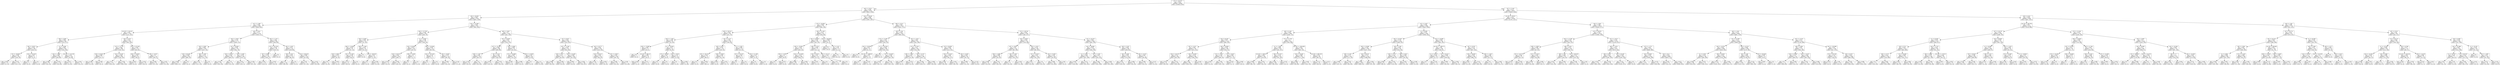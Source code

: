 digraph Tree {
node [shape=box] ;
0 [label="x75 <= -20.576\ngini = 0.324\nsamples = 40000\nvalue = [31856, 8144]"] ;
1 [label="x83 <= -0.012\ngini = 0.449\nsamples = 9128\nvalue = [6022, 3106]"] ;
0 -> 1 [labeldistance=2.5, labelangle=45, headlabel="True"] ;
2 [label="x40 <= 18.258\ngini = 0.365\nsamples = 5204\nvalue = [3955, 1249]"] ;
1 -> 2 ;
3 [label="x37 <= 1.386\ngini = 0.284\nsamples = 3697\nvalue = [3064, 633]"] ;
2 -> 3 ;
4 [label="x41_flt <= -415.43\ngini = 0.397\nsamples = 1543\nvalue = [1121, 422]"] ;
3 -> 4 ;
5 [label="x99 <= -0.692\ngini = 0.492\nsamples = 496\nvalue = [279, 217]"] ;
4 -> 5 ;
6 [label="x63 <= 19.671\ngini = 0.228\nsamples = 168\nvalue = [146, 22]"] ;
5 -> 6 ;
7 [label="x37 <= -38.009\ngini = 0.206\nsamples = 163\nvalue = [144, 19]"] ;
6 -> 7 ;
8 [label="gini = 0.435\nsamples = 25\nvalue = [17, 8]"] ;
7 -> 8 ;
9 [label="gini = 0.147\nsamples = 138\nvalue = [127, 11]"] ;
7 -> 9 ;
10 [label="x44 <= 125.432\ngini = 0.48\nsamples = 5\nvalue = [2, 3]"] ;
6 -> 10 ;
11 [label="gini = 0.0\nsamples = 3\nvalue = [0, 3]"] ;
10 -> 11 ;
12 [label="gini = 0.0\nsamples = 2\nvalue = [2, 0]"] ;
10 -> 12 ;
13 [label="x1 <= -0.568\ngini = 0.482\nsamples = 328\nvalue = [133, 195]"] ;
5 -> 13 ;
14 [label="x44 <= -1.668\ngini = 0.498\nsamples = 204\nvalue = [108, 96]"] ;
13 -> 14 ;
15 [label="gini = 0.298\nsamples = 66\nvalue = [54, 12]"] ;
14 -> 15 ;
16 [label="gini = 0.476\nsamples = 138\nvalue = [54, 84]"] ;
14 -> 16 ;
17 [label="x41_flt <= -1112.36\ngini = 0.322\nsamples = 124\nvalue = [25, 99]"] ;
13 -> 17 ;
18 [label="gini = 0.071\nsamples = 54\nvalue = [2, 52]"] ;
17 -> 18 ;
19 [label="gini = 0.441\nsamples = 70\nvalue = [23, 47]"] ;
17 -> 19 ;
20 [label="x58 <= 4.252\ngini = 0.315\nsamples = 1047\nvalue = [842, 205]"] ;
4 -> 20 ;
21 [label="x70 <= -71.719\ngini = 0.268\nsamples = 890\nvalue = [748, 142]"] ;
20 -> 21 ;
22 [label="x56 <= 20.281\ngini = 0.466\nsamples = 27\nvalue = [10, 17]"] ;
21 -> 22 ;
23 [label="gini = 0.198\nsamples = 18\nvalue = [2, 16]"] ;
22 -> 23 ;
24 [label="gini = 0.198\nsamples = 9\nvalue = [8, 1]"] ;
22 -> 24 ;
25 [label="x44 <= -25.262\ngini = 0.248\nsamples = 863\nvalue = [738, 125]"] ;
21 -> 25 ;
26 [label="gini = 0.11\nsamples = 376\nvalue = [354, 22]"] ;
25 -> 26 ;
27 [label="gini = 0.334\nsamples = 487\nvalue = [384, 103]"] ;
25 -> 27 ;
28 [label="x44 <= -87.328\ngini = 0.481\nsamples = 157\nvalue = [94, 63]"] ;
20 -> 28 ;
29 [label="x96 <= -24.802\ngini = 0.245\nsamples = 42\nvalue = [36, 6]"] ;
28 -> 29 ;
30 [label="gini = 0.444\nsamples = 6\nvalue = [2, 4]"] ;
29 -> 30 ;
31 [label="gini = 0.105\nsamples = 36\nvalue = [34, 2]"] ;
29 -> 31 ;
32 [label="x99 <= -0.553\ngini = 0.5\nsamples = 115\nvalue = [58, 57]"] ;
28 -> 32 ;
33 [label="gini = 0.385\nsamples = 50\nvalue = [37, 13]"] ;
32 -> 33 ;
34 [label="gini = 0.437\nsamples = 65\nvalue = [21, 44]"] ;
32 -> 34 ;
35 [label="x58 <= 3.011\ngini = 0.177\nsamples = 2154\nvalue = [1943, 211]"] ;
3 -> 35 ;
36 [label="x83 <= -3.942\ngini = 0.118\nsamples = 1771\nvalue = [1659, 112]"] ;
35 -> 36 ;
37 [label="x40 <= 5.903\ngini = 0.063\nsamples = 1051\nvalue = [1017, 34]"] ;
36 -> 37 ;
38 [label="x56 <= 92.348\ngini = 0.038\nsamples = 918\nvalue = [900, 18]"] ;
37 -> 38 ;
39 [label="gini = 0.036\nsamples = 917\nvalue = [900, 17]"] ;
38 -> 39 ;
40 [label="gini = 0.0\nsamples = 1\nvalue = [0, 1]"] ;
38 -> 40 ;
41 [label="x99 <= 1.933\ngini = 0.212\nsamples = 133\nvalue = [117, 16]"] ;
37 -> 41 ;
42 [label="gini = 0.18\nsamples = 130\nvalue = [117, 13]"] ;
41 -> 42 ;
43 [label="gini = 0.0\nsamples = 3\nvalue = [0, 3]"] ;
41 -> 43 ;
44 [label="x37 <= 29.481\ngini = 0.193\nsamples = 720\nvalue = [642, 78]"] ;
36 -> 44 ;
45 [label="x63 <= 16.222\ngini = 0.263\nsamples = 431\nvalue = [364, 67]"] ;
44 -> 45 ;
46 [label="gini = 0.231\nsamples = 405\nvalue = [351, 54]"] ;
45 -> 46 ;
47 [label="gini = 0.5\nsamples = 26\nvalue = [13, 13]"] ;
45 -> 47 ;
48 [label="x58 <= -3.395\ngini = 0.073\nsamples = 289\nvalue = [278, 11]"] ;
44 -> 48 ;
49 [label="gini = 0.011\nsamples = 182\nvalue = [181, 1]"] ;
48 -> 49 ;
50 [label="gini = 0.169\nsamples = 107\nvalue = [97, 10]"] ;
48 -> 50 ;
51 [label="x63 <= -7.178\ngini = 0.383\nsamples = 383\nvalue = [284, 99]"] ;
35 -> 51 ;
52 [label="x70 <= 101.229\ngini = 0.148\nsamples = 161\nvalue = [148, 13]"] ;
51 -> 52 ;
53 [label="x97 <= 9.884\ngini = 0.129\nsamples = 159\nvalue = [148, 11]"] ;
52 -> 53 ;
54 [label="gini = 0.033\nsamples = 118\nvalue = [116, 2]"] ;
53 -> 54 ;
55 [label="gini = 0.343\nsamples = 41\nvalue = [32, 9]"] ;
53 -> 55 ;
56 [label="gini = 0.0\nsamples = 2\nvalue = [0, 2]"] ;
52 -> 56 ;
57 [label="x83 <= -4.037\ngini = 0.475\nsamples = 222\nvalue = [136, 86]"] ;
51 -> 57 ;
58 [label="x99 <= 2.321\ngini = 0.326\nsamples = 112\nvalue = [89, 23]"] ;
57 -> 58 ;
59 [label="gini = 0.3\nsamples = 109\nvalue = [89, 20]"] ;
58 -> 59 ;
60 [label="gini = 0.0\nsamples = 3\nvalue = [0, 3]"] ;
58 -> 60 ;
61 [label="x44 <= -60.019\ngini = 0.489\nsamples = 110\nvalue = [47, 63]"] ;
57 -> 61 ;
62 [label="gini = 0.45\nsamples = 41\nvalue = [27, 14]"] ;
61 -> 62 ;
63 [label="gini = 0.412\nsamples = 69\nvalue = [20, 49]"] ;
61 -> 63 ;
64 [label="x44 <= -57.995\ngini = 0.483\nsamples = 1507\nvalue = [891, 616]"] ;
2 -> 64 ;
65 [label="x56 <= -27.758\ngini = 0.298\nsamples = 428\nvalue = [350, 78]"] ;
64 -> 65 ;
66 [label="x63 <= 0.009\ngini = 0.492\nsamples = 101\nvalue = [57, 44]"] ;
65 -> 66 ;
67 [label="x96 <= -14.648\ngini = 0.419\nsamples = 67\nvalue = [47, 20]"] ;
66 -> 67 ;
68 [label="x58 <= 0.881\ngini = 0.476\nsamples = 23\nvalue = [9, 14]"] ;
67 -> 68 ;
69 [label="gini = 0.0\nsamples = 10\nvalue = [0, 10]"] ;
68 -> 69 ;
70 [label="gini = 0.426\nsamples = 13\nvalue = [9, 4]"] ;
68 -> 70 ;
71 [label="x97 <= 21.282\ngini = 0.236\nsamples = 44\nvalue = [38, 6]"] ;
67 -> 71 ;
72 [label="gini = 0.172\nsamples = 42\nvalue = [38, 4]"] ;
71 -> 72 ;
73 [label="gini = 0.0\nsamples = 2\nvalue = [0, 2]"] ;
71 -> 73 ;
74 [label="x99 <= -1.439\ngini = 0.415\nsamples = 34\nvalue = [10, 24]"] ;
66 -> 74 ;
75 [label="gini = 0.0\nsamples = 3\nvalue = [3, 0]"] ;
74 -> 75 ;
76 [label="x44 <= -163.501\ngini = 0.35\nsamples = 31\nvalue = [7, 24]"] ;
74 -> 76 ;
77 [label="gini = 0.0\nsamples = 2\nvalue = [2, 0]"] ;
76 -> 77 ;
78 [label="gini = 0.285\nsamples = 29\nvalue = [5, 24]"] ;
76 -> 78 ;
79 [label="x1 <= -3.926\ngini = 0.186\nsamples = 327\nvalue = [293, 34]"] ;
65 -> 79 ;
80 [label="x40 <= 95.082\ngini = 0.075\nsamples = 205\nvalue = [197, 8]"] ;
79 -> 80 ;
81 [label="x40 <= 20.574\ngini = 0.067\nsamples = 203\nvalue = [196, 7]"] ;
80 -> 81 ;
82 [label="gini = 0.278\nsamples = 18\nvalue = [15, 3]"] ;
81 -> 82 ;
83 [label="gini = 0.042\nsamples = 185\nvalue = [181, 4]"] ;
81 -> 83 ;
84 [label="x99 <= -0.286\ngini = 0.5\nsamples = 2\nvalue = [1, 1]"] ;
80 -> 84 ;
85 [label="gini = 0.0\nsamples = 1\nvalue = [0, 1]"] ;
84 -> 85 ;
86 [label="gini = 0.0\nsamples = 1\nvalue = [1, 0]"] ;
84 -> 86 ;
87 [label="x96 <= -33.269\ngini = 0.335\nsamples = 122\nvalue = [96, 26]"] ;
79 -> 87 ;
88 [label="x44 <= -107.502\ngini = 0.219\nsamples = 8\nvalue = [1, 7]"] ;
87 -> 88 ;
89 [label="gini = 0.5\nsamples = 2\nvalue = [1, 1]"] ;
88 -> 89 ;
90 [label="gini = 0.0\nsamples = 6\nvalue = [0, 6]"] ;
88 -> 90 ;
91 [label="x56 <= -8.358\ngini = 0.278\nsamples = 114\nvalue = [95, 19]"] ;
87 -> 91 ;
92 [label="gini = 0.456\nsamples = 37\nvalue = [24, 13]"] ;
91 -> 92 ;
93 [label="gini = 0.144\nsamples = 77\nvalue = [71, 6]"] ;
91 -> 93 ;
94 [label="x99 <= -0.607\ngini = 0.5\nsamples = 1079\nvalue = [541, 538]"] ;
64 -> 94 ;
95 [label="x97 <= 10.638\ngini = 0.39\nsamples = 433\nvalue = [318, 115]"] ;
94 -> 95 ;
96 [label="x37 <= -14.188\ngini = 0.296\nsamples = 366\nvalue = [300, 66]"] ;
95 -> 96 ;
97 [label="x99 <= -1.507\ngini = 0.462\nsamples = 102\nvalue = [65, 37]"] ;
96 -> 97 ;
98 [label="gini = 0.153\nsamples = 36\nvalue = [33, 3]"] ;
97 -> 98 ;
99 [label="gini = 0.5\nsamples = 66\nvalue = [32, 34]"] ;
97 -> 99 ;
100 [label="x97 <= -9.22\ngini = 0.196\nsamples = 264\nvalue = [235, 29]"] ;
96 -> 100 ;
101 [label="gini = 0.074\nsamples = 157\nvalue = [151, 6]"] ;
100 -> 101 ;
102 [label="gini = 0.337\nsamples = 107\nvalue = [84, 23]"] ;
100 -> 102 ;
103 [label="x58 <= 0.684\ngini = 0.393\nsamples = 67\nvalue = [18, 49]"] ;
95 -> 103 ;
104 [label="x75 <= -53.986\ngini = 0.497\nsamples = 28\nvalue = [15, 13]"] ;
103 -> 104 ;
105 [label="gini = 0.198\nsamples = 9\nvalue = [1, 8]"] ;
104 -> 105 ;
106 [label="gini = 0.388\nsamples = 19\nvalue = [14, 5]"] ;
104 -> 106 ;
107 [label="x83 <= -12.903\ngini = 0.142\nsamples = 39\nvalue = [3, 36]"] ;
103 -> 107 ;
108 [label="gini = 0.0\nsamples = 1\nvalue = [1, 0]"] ;
107 -> 108 ;
109 [label="gini = 0.1\nsamples = 38\nvalue = [2, 36]"] ;
107 -> 109 ;
110 [label="x37 <= 9.047\ngini = 0.452\nsamples = 646\nvalue = [223, 423]"] ;
94 -> 110 ;
111 [label="x97 <= -17.487\ngini = 0.352\nsamples = 412\nvalue = [94, 318]"] ;
110 -> 111 ;
112 [label="x63 <= 3.471\ngini = 0.477\nsamples = 107\nvalue = [42, 65]"] ;
111 -> 112 ;
113 [label="gini = 0.499\nsamples = 69\nvalue = [36, 33]"] ;
112 -> 113 ;
114 [label="gini = 0.266\nsamples = 38\nvalue = [6, 32]"] ;
112 -> 114 ;
115 [label="x63 <= -22.408\ngini = 0.283\nsamples = 305\nvalue = [52, 253]"] ;
111 -> 115 ;
116 [label="gini = 0.469\nsamples = 16\nvalue = [10, 6]"] ;
115 -> 116 ;
117 [label="gini = 0.248\nsamples = 289\nvalue = [42, 247]"] ;
115 -> 117 ;
118 [label="x44 <= 18.777\ngini = 0.495\nsamples = 234\nvalue = [129, 105]"] ;
110 -> 118 ;
119 [label="x40 <= 50.512\ngini = 0.381\nsamples = 125\nvalue = [93, 32]"] ;
118 -> 119 ;
120 [label="gini = 0.278\nsamples = 102\nvalue = [85, 17]"] ;
119 -> 120 ;
121 [label="gini = 0.454\nsamples = 23\nvalue = [8, 15]"] ;
119 -> 121 ;
122 [label="x97 <= -9.562\ngini = 0.442\nsamples = 109\nvalue = [36, 73]"] ;
118 -> 122 ;
123 [label="gini = 0.465\nsamples = 38\nvalue = [24, 14]"] ;
122 -> 123 ;
124 [label="gini = 0.281\nsamples = 71\nvalue = [12, 59]"] ;
122 -> 124 ;
125 [label="x44 <= -103.49\ngini = 0.499\nsamples = 3924\nvalue = [2067, 1857]"] ;
1 -> 125 ;
126 [label="x70 <= -20.958\ngini = 0.306\nsamples = 722\nvalue = [586, 136]"] ;
125 -> 126 ;
127 [label="x56 <= -28.214\ngini = 0.454\nsamples = 201\nvalue = [131, 70]"] ;
126 -> 127 ;
128 [label="x63 <= -7.405\ngini = 0.458\nsamples = 62\nvalue = [22, 40]"] ;
127 -> 128 ;
129 [label="x56 <= -72.985\ngini = 0.363\nsamples = 21\nvalue = [16, 5]"] ;
128 -> 129 ;
130 [label="gini = 0.0\nsamples = 2\nvalue = [0, 2]"] ;
129 -> 130 ;
131 [label="x41_flt <= -364.13\ngini = 0.266\nsamples = 19\nvalue = [16, 3]"] ;
129 -> 131 ;
132 [label="gini = 0.444\nsamples = 3\nvalue = [1, 2]"] ;
131 -> 132 ;
133 [label="gini = 0.117\nsamples = 16\nvalue = [15, 1]"] ;
131 -> 133 ;
134 [label="x1 <= -25.653\ngini = 0.25\nsamples = 41\nvalue = [6, 35]"] ;
128 -> 134 ;
135 [label="x75 <= -39.381\ngini = 0.48\nsamples = 10\nvalue = [4, 6]"] ;
134 -> 135 ;
136 [label="gini = 0.0\nsamples = 6\nvalue = [0, 6]"] ;
135 -> 136 ;
137 [label="gini = 0.0\nsamples = 4\nvalue = [4, 0]"] ;
135 -> 137 ;
138 [label="x44 <= -216.9\ngini = 0.121\nsamples = 31\nvalue = [2, 29]"] ;
134 -> 138 ;
139 [label="gini = 0.0\nsamples = 1\nvalue = [1, 0]"] ;
138 -> 139 ;
140 [label="gini = 0.064\nsamples = 30\nvalue = [1, 29]"] ;
138 -> 140 ;
141 [label="x97 <= 11.97\ngini = 0.338\nsamples = 139\nvalue = [109, 30]"] ;
127 -> 141 ;
142 [label="x83 <= 4.541\ngini = 0.278\nsamples = 120\nvalue = [100, 20]"] ;
141 -> 142 ;
143 [label="x97 <= -28.118\ngini = 0.104\nsamples = 73\nvalue = [69, 4]"] ;
142 -> 143 ;
144 [label="gini = 0.5\nsamples = 6\nvalue = [3, 3]"] ;
143 -> 144 ;
145 [label="gini = 0.029\nsamples = 67\nvalue = [66, 1]"] ;
143 -> 145 ;
146 [label="x96 <= -8.828\ngini = 0.449\nsamples = 47\nvalue = [31, 16]"] ;
142 -> 146 ;
147 [label="gini = 0.426\nsamples = 13\nvalue = [4, 9]"] ;
146 -> 147 ;
148 [label="gini = 0.327\nsamples = 34\nvalue = [27, 7]"] ;
146 -> 148 ;
149 [label="x1 <= -2.301\ngini = 0.499\nsamples = 19\nvalue = [9, 10]"] ;
141 -> 149 ;
150 [label="x37 <= -34.767\ngini = 0.198\nsamples = 9\nvalue = [8, 1]"] ;
149 -> 150 ;
151 [label="gini = 0.0\nsamples = 1\nvalue = [0, 1]"] ;
150 -> 151 ;
152 [label="gini = 0.0\nsamples = 8\nvalue = [8, 0]"] ;
150 -> 152 ;
153 [label="x58 <= 11.198\ngini = 0.18\nsamples = 10\nvalue = [1, 9]"] ;
149 -> 153 ;
154 [label="gini = 0.0\nsamples = 9\nvalue = [0, 9]"] ;
153 -> 154 ;
155 [label="gini = 0.0\nsamples = 1\nvalue = [1, 0]"] ;
153 -> 155 ;
156 [label="x58 <= 11.106\ngini = 0.221\nsamples = 521\nvalue = [455, 66]"] ;
126 -> 156 ;
157 [label="x97 <= 24.626\ngini = 0.195\nsamples = 502\nvalue = [447, 55]"] ;
156 -> 157 ;
158 [label="x56 <= -79.595\ngini = 0.165\nsamples = 475\nvalue = [432, 43]"] ;
157 -> 158 ;
159 [label="x58 <= -2.203\ngini = 0.5\nsamples = 12\nvalue = [6, 6]"] ;
158 -> 159 ;
160 [label="gini = 0.0\nsamples = 4\nvalue = [4, 0]"] ;
159 -> 160 ;
161 [label="gini = 0.375\nsamples = 8\nvalue = [2, 6]"] ;
159 -> 161 ;
162 [label="x44 <= -114.566\ngini = 0.147\nsamples = 463\nvalue = [426, 37]"] ;
158 -> 162 ;
163 [label="gini = 0.099\nsamples = 401\nvalue = [380, 21]"] ;
162 -> 163 ;
164 [label="gini = 0.383\nsamples = 62\nvalue = [46, 16]"] ;
162 -> 164 ;
165 [label="x99 <= 0.128\ngini = 0.494\nsamples = 27\nvalue = [15, 12]"] ;
157 -> 165 ;
166 [label="x58 <= 9.319\ngini = 0.43\nsamples = 16\nvalue = [5, 11]"] ;
165 -> 166 ;
167 [label="gini = 0.337\nsamples = 14\nvalue = [3, 11]"] ;
166 -> 167 ;
168 [label="gini = 0.0\nsamples = 2\nvalue = [2, 0]"] ;
166 -> 168 ;
169 [label="x83 <= 10.111\ngini = 0.165\nsamples = 11\nvalue = [10, 1]"] ;
165 -> 169 ;
170 [label="gini = 0.0\nsamples = 10\nvalue = [10, 0]"] ;
169 -> 170 ;
171 [label="gini = 0.0\nsamples = 1\nvalue = [0, 1]"] ;
169 -> 171 ;
172 [label="x44 <= -146.595\ngini = 0.488\nsamples = 19\nvalue = [8, 11]"] ;
156 -> 172 ;
173 [label="gini = 0.0\nsamples = 6\nvalue = [6, 0]"] ;
172 -> 173 ;
174 [label="x37 <= 4.31\ngini = 0.26\nsamples = 13\nvalue = [2, 11]"] ;
172 -> 174 ;
175 [label="gini = 0.0\nsamples = 11\nvalue = [0, 11]"] ;
174 -> 175 ;
176 [label="gini = 0.0\nsamples = 2\nvalue = [2, 0]"] ;
174 -> 176 ;
177 [label="x99 <= -0.511\ngini = 0.497\nsamples = 3202\nvalue = [1481, 1721]"] ;
125 -> 177 ;
178 [label="x58 <= -3.59\ngini = 0.443\nsamples = 1037\nvalue = [693, 344]"] ;
177 -> 178 ;
179 [label="x75 <= -71.897\ngini = 0.231\nsamples = 406\nvalue = [352, 54]"] ;
178 -> 179 ;
180 [label="x44 <= -29.349\ngini = 0.43\nsamples = 16\nvalue = [5, 11]"] ;
179 -> 180 ;
181 [label="gini = 0.0\nsamples = 3\nvalue = [3, 0]"] ;
180 -> 181 ;
182 [label="x41_flt <= -1488.82\ngini = 0.26\nsamples = 13\nvalue = [2, 11]"] ;
180 -> 182 ;
183 [label="gini = 0.0\nsamples = 1\nvalue = [1, 0]"] ;
182 -> 183 ;
184 [label="gini = 0.153\nsamples = 12\nvalue = [1, 11]"] ;
182 -> 184 ;
185 [label="x1 <= -123.344\ngini = 0.196\nsamples = 390\nvalue = [347, 43]"] ;
179 -> 185 ;
186 [label="gini = 0.0\nsamples = 3\nvalue = [0, 3]"] ;
185 -> 186 ;
187 [label="x37 <= -34.458\ngini = 0.185\nsamples = 387\nvalue = [347, 40]"] ;
185 -> 187 ;
188 [label="gini = 0.379\nsamples = 67\nvalue = [50, 17]"] ;
187 -> 188 ;
189 [label="gini = 0.133\nsamples = 320\nvalue = [297, 23]"] ;
187 -> 189 ;
190 [label="x97 <= -1.915\ngini = 0.497\nsamples = 631\nvalue = [341, 290]"] ;
178 -> 190 ;
191 [label="x75 <= -57.437\ngini = 0.42\nsamples = 330\nvalue = [231, 99]"] ;
190 -> 191 ;
192 [label="x99 <= -1.485\ngini = 0.433\nsamples = 41\nvalue = [13, 28]"] ;
191 -> 192 ;
193 [label="gini = 0.397\nsamples = 11\nvalue = [8, 3]"] ;
192 -> 193 ;
194 [label="gini = 0.278\nsamples = 30\nvalue = [5, 25]"] ;
192 -> 194 ;
195 [label="x63 <= -0.716\ngini = 0.371\nsamples = 289\nvalue = [218, 71]"] ;
191 -> 195 ;
196 [label="gini = 0.248\nsamples = 186\nvalue = [159, 27]"] ;
195 -> 196 ;
197 [label="gini = 0.489\nsamples = 103\nvalue = [59, 44]"] ;
195 -> 197 ;
198 [label="x70 <= 30.659\ngini = 0.464\nsamples = 301\nvalue = [110, 191]"] ;
190 -> 198 ;
199 [label="x56 <= -13.254\ngini = 0.494\nsamples = 211\nvalue = [94, 117]"] ;
198 -> 199 ;
200 [label="gini = 0.484\nsamples = 95\nvalue = [56, 39]"] ;
199 -> 200 ;
201 [label="gini = 0.441\nsamples = 116\nvalue = [38, 78]"] ;
199 -> 201 ;
202 [label="x58 <= -0.293\ngini = 0.292\nsamples = 90\nvalue = [16, 74]"] ;
198 -> 202 ;
203 [label="gini = 0.499\nsamples = 25\nvalue = [12, 13]"] ;
202 -> 203 ;
204 [label="gini = 0.116\nsamples = 65\nvalue = [4, 61]"] ;
202 -> 204 ;
205 [label="x75 <= -46.744\ngini = 0.463\nsamples = 2165\nvalue = [788, 1377]"] ;
177 -> 205 ;
206 [label="x63 <= -6.635\ngini = 0.316\nsamples = 726\nvalue = [143, 583]"] ;
205 -> 206 ;
207 [label="x97 <= -9.631\ngini = 0.45\nsamples = 243\nvalue = [83, 160]"] ;
206 -> 207 ;
208 [label="x96 <= -4.806\ngini = 0.496\nsamples = 99\nvalue = [54, 45]"] ;
207 -> 208 ;
209 [label="gini = 0.449\nsamples = 53\nvalue = [18, 35]"] ;
208 -> 209 ;
210 [label="gini = 0.34\nsamples = 46\nvalue = [36, 10]"] ;
208 -> 210 ;
211 [label="x83 <= 1.505\ngini = 0.322\nsamples = 144\nvalue = [29, 115]"] ;
207 -> 211 ;
212 [label="gini = 0.5\nsamples = 37\nvalue = [18, 19]"] ;
211 -> 212 ;
213 [label="gini = 0.184\nsamples = 107\nvalue = [11, 96]"] ;
211 -> 213 ;
214 [label="x58 <= -3.521\ngini = 0.218\nsamples = 483\nvalue = [60, 423]"] ;
206 -> 214 ;
215 [label="x37 <= 12.016\ngini = 0.39\nsamples = 158\nvalue = [42, 116]"] ;
214 -> 215 ;
216 [label="gini = 0.28\nsamples = 113\nvalue = [19, 94]"] ;
215 -> 216 ;
217 [label="gini = 0.5\nsamples = 45\nvalue = [23, 22]"] ;
215 -> 217 ;
218 [label="x40 <= 72.635\ngini = 0.105\nsamples = 325\nvalue = [18, 307]"] ;
214 -> 218 ;
219 [label="gini = 0.089\nsamples = 320\nvalue = [15, 305]"] ;
218 -> 219 ;
220 [label="gini = 0.48\nsamples = 5\nvalue = [3, 2]"] ;
218 -> 220 ;
221 [label="x37 <= 19.279\ngini = 0.495\nsamples = 1439\nvalue = [645, 794]"] ;
205 -> 221 ;
222 [label="x44 <= -39.861\ngini = 0.476\nsamples = 1149\nvalue = [449, 700]"] ;
221 -> 222 ;
223 [label="x1 <= -0.451\ngini = 0.495\nsamples = 376\nvalue = [207, 169]"] ;
222 -> 223 ;
224 [label="gini = 0.435\nsamples = 213\nvalue = [145, 68]"] ;
223 -> 224 ;
225 [label="gini = 0.471\nsamples = 163\nvalue = [62, 101]"] ;
223 -> 225 ;
226 [label="x97 <= -2.561\ngini = 0.43\nsamples = 773\nvalue = [242, 531]"] ;
222 -> 226 ;
227 [label="gini = 0.481\nsamples = 399\nvalue = [161, 238]"] ;
226 -> 227 ;
228 [label="gini = 0.339\nsamples = 374\nvalue = [81, 293]"] ;
226 -> 228 ;
229 [label="x58 <= 2.523\ngini = 0.438\nsamples = 290\nvalue = [196, 94]"] ;
221 -> 229 ;
230 [label="x83 <= 4.092\ngini = 0.343\nsamples = 218\nvalue = [170, 48]"] ;
229 -> 230 ;
231 [label="gini = 0.247\nsamples = 159\nvalue = [136, 23]"] ;
230 -> 231 ;
232 [label="gini = 0.488\nsamples = 59\nvalue = [34, 25]"] ;
230 -> 232 ;
233 [label="x63 <= -0.154\ngini = 0.461\nsamples = 72\nvalue = [26, 46]"] ;
229 -> 233 ;
234 [label="gini = 0.498\nsamples = 45\nvalue = [24, 21]"] ;
233 -> 234 ;
235 [label="gini = 0.137\nsamples = 27\nvalue = [2, 25]"] ;
233 -> 235 ;
236 [label="x97 <= 14.48\ngini = 0.273\nsamples = 30872\nvalue = [25834, 5038]"] ;
0 -> 236 [labeldistance=2.5, labelangle=-45, headlabel="False"] ;
237 [label="x41_flt <= -878.01\ngini = 0.225\nsamples = 25024\nvalue = [21797, 3227]"] ;
236 -> 237 ;
238 [label="x37 <= 3.407\ngini = 0.359\nsamples = 4499\nvalue = [3443, 1056]"] ;
237 -> 238 ;
239 [label="x99 <= 0.109\ngini = 0.453\nsamples = 2063\nvalue = [1349, 714]"] ;
238 -> 239 ;
240 [label="x44 <= 91.857\ngini = 0.337\nsamples = 1140\nvalue = [895, 245]"] ;
239 -> 240 ;
241 [label="x97 <= -4.471\ngini = 0.397\nsamples = 784\nvalue = [570, 214]"] ;
240 -> 241 ;
242 [label="x56 <= -43.278\ngini = 0.272\nsamples = 395\nvalue = [331, 64]"] ;
241 -> 242 ;
243 [label="gini = 0.475\nsamples = 62\nvalue = [38, 24]"] ;
242 -> 243 ;
244 [label="gini = 0.211\nsamples = 333\nvalue = [293, 40]"] ;
242 -> 244 ;
245 [label="x58 <= 10.038\ngini = 0.474\nsamples = 389\nvalue = [239, 150]"] ;
241 -> 245 ;
246 [label="gini = 0.46\nsamples = 368\nvalue = [236, 132]"] ;
245 -> 246 ;
247 [label="gini = 0.245\nsamples = 21\nvalue = [3, 18]"] ;
245 -> 247 ;
248 [label="x63 <= 16.603\ngini = 0.159\nsamples = 356\nvalue = [325, 31]"] ;
240 -> 248 ;
249 [label="x75 <= -15.62\ngini = 0.109\nsamples = 327\nvalue = [308, 19]"] ;
248 -> 249 ;
250 [label="gini = 0.457\nsamples = 17\nvalue = [11, 6]"] ;
249 -> 250 ;
251 [label="gini = 0.08\nsamples = 310\nvalue = [297, 13]"] ;
249 -> 251 ;
252 [label="x75 <= -8.332\ngini = 0.485\nsamples = 29\nvalue = [17, 12]"] ;
248 -> 252 ;
253 [label="gini = 0.219\nsamples = 8\nvalue = [1, 7]"] ;
252 -> 253 ;
254 [label="gini = 0.363\nsamples = 21\nvalue = [16, 5]"] ;
252 -> 254 ;
255 [label="x75 <= 17.746\ngini = 0.5\nsamples = 923\nvalue = [454, 469]"] ;
239 -> 255 ;
256 [label="x1 <= -7.944\ngini = 0.466\nsamples = 518\nvalue = [191, 327]"] ;
255 -> 256 ;
257 [label="x41_flt <= -1053.47\ngini = 0.492\nsamples = 195\nvalue = [110, 85]"] ;
256 -> 257 ;
258 [label="gini = 0.499\nsamples = 139\nvalue = [66, 73]"] ;
257 -> 258 ;
259 [label="gini = 0.337\nsamples = 56\nvalue = [44, 12]"] ;
257 -> 259 ;
260 [label="x96 <= 37.479\ngini = 0.376\nsamples = 323\nvalue = [81, 242]"] ;
256 -> 260 ;
261 [label="gini = 0.343\nsamples = 309\nvalue = [68, 241]"] ;
260 -> 261 ;
262 [label="gini = 0.133\nsamples = 14\nvalue = [13, 1]"] ;
260 -> 262 ;
263 [label="x41_flt <= -1054.905\ngini = 0.455\nsamples = 405\nvalue = [263, 142]"] ;
255 -> 263 ;
264 [label="x56 <= -19.585\ngini = 0.488\nsamples = 307\nvalue = [177, 130]"] ;
263 -> 264 ;
265 [label="gini = 0.469\nsamples = 96\nvalue = [36, 60]"] ;
264 -> 265 ;
266 [label="gini = 0.443\nsamples = 211\nvalue = [141, 70]"] ;
264 -> 266 ;
267 [label="x41_flt <= -882.325\ngini = 0.215\nsamples = 98\nvalue = [86, 12]"] ;
263 -> 267 ;
268 [label="gini = 0.173\nsamples = 94\nvalue = [85, 9]"] ;
267 -> 268 ;
269 [label="gini = 0.375\nsamples = 4\nvalue = [1, 3]"] ;
267 -> 269 ;
270 [label="x1 <= 6.039\ngini = 0.241\nsamples = 2436\nvalue = [2094, 342]"] ;
238 -> 270 ;
271 [label="x63 <= 10.249\ngini = 0.176\nsamples = 1650\nvalue = [1489, 161]"] ;
270 -> 271 ;
272 [label="x56 <= -32.694\ngini = 0.139\nsamples = 1359\nvalue = [1257, 102]"] ;
271 -> 272 ;
273 [label="x99 <= 0.182\ngini = 0.271\nsamples = 204\nvalue = [171, 33]"] ;
272 -> 273 ;
274 [label="gini = 0.085\nsamples = 112\nvalue = [107, 5]"] ;
273 -> 274 ;
275 [label="gini = 0.423\nsamples = 92\nvalue = [64, 28]"] ;
273 -> 275 ;
276 [label="x40 <= 49.191\ngini = 0.112\nsamples = 1155\nvalue = [1086, 69]"] ;
272 -> 276 ;
277 [label="gini = 0.092\nsamples = 1050\nvalue = [999, 51]"] ;
276 -> 277 ;
278 [label="gini = 0.284\nsamples = 105\nvalue = [87, 18]"] ;
276 -> 278 ;
279 [label="x58 <= 2.239\ngini = 0.323\nsamples = 291\nvalue = [232, 59]"] ;
271 -> 279 ;
280 [label="x58 <= -5.714\ngini = 0.234\nsamples = 229\nvalue = [198, 31]"] ;
279 -> 280 ;
281 [label="gini = 0.064\nsamples = 91\nvalue = [88, 3]"] ;
280 -> 281 ;
282 [label="gini = 0.323\nsamples = 138\nvalue = [110, 28]"] ;
280 -> 282 ;
283 [label="x96 <= 2.025\ngini = 0.495\nsamples = 62\nvalue = [34, 28]"] ;
279 -> 283 ;
284 [label="gini = 0.402\nsamples = 43\nvalue = [31, 12]"] ;
283 -> 284 ;
285 [label="gini = 0.266\nsamples = 19\nvalue = [3, 16]"] ;
283 -> 285 ;
286 [label="x44 <= -23.688\ngini = 0.355\nsamples = 786\nvalue = [605, 181]"] ;
270 -> 286 ;
287 [label="x41_flt <= -1963.75\ngini = 0.49\nsamples = 189\nvalue = [108, 81]"] ;
286 -> 287 ;
288 [label="x1 <= 14.072\ngini = 0.188\nsamples = 19\nvalue = [2, 17]"] ;
287 -> 288 ;
289 [label="gini = 0.0\nsamples = 1\nvalue = [1, 0]"] ;
288 -> 289 ;
290 [label="gini = 0.105\nsamples = 18\nvalue = [1, 17]"] ;
288 -> 290 ;
291 [label="x37 <= 35.515\ngini = 0.469\nsamples = 170\nvalue = [106, 64]"] ;
287 -> 291 ;
292 [label="gini = 0.499\nsamples = 111\nvalue = [58, 53]"] ;
291 -> 292 ;
293 [label="gini = 0.303\nsamples = 59\nvalue = [48, 11]"] ;
291 -> 293 ;
294 [label="x97 <= 9.379\ngini = 0.279\nsamples = 597\nvalue = [497, 100]"] ;
286 -> 294 ;
295 [label="x56 <= -59.903\ngini = 0.234\nsamples = 539\nvalue = [466, 73]"] ;
294 -> 295 ;
296 [label="gini = 0.444\nsamples = 15\nvalue = [5, 10]"] ;
295 -> 296 ;
297 [label="gini = 0.212\nsamples = 524\nvalue = [461, 63]"] ;
295 -> 297 ;
298 [label="x99 <= -1.253\ngini = 0.498\nsamples = 58\nvalue = [31, 27]"] ;
294 -> 298 ;
299 [label="gini = 0.0\nsamples = 10\nvalue = [10, 0]"] ;
298 -> 299 ;
300 [label="gini = 0.492\nsamples = 48\nvalue = [21, 27]"] ;
298 -> 300 ;
301 [label="x58 <= 1.649\ngini = 0.189\nsamples = 20525\nvalue = [18354, 2171]"] ;
237 -> 301 ;
302 [label="x70 <= -50.678\ngini = 0.143\nsamples = 13725\nvalue = [12662, 1063]"] ;
301 -> 302 ;
303 [label="x56 <= -17.209\ngini = 0.379\nsamples = 594\nvalue = [443, 151]"] ;
302 -> 303 ;
304 [label="x99 <= -0.095\ngini = 0.499\nsamples = 168\nvalue = [87, 81]"] ;
303 -> 304 ;
305 [label="x37 <= -45.773\ngini = 0.348\nsamples = 67\nvalue = [52, 15]"] ;
304 -> 305 ;
306 [label="gini = 0.375\nsamples = 8\nvalue = [2, 6]"] ;
305 -> 306 ;
307 [label="gini = 0.259\nsamples = 59\nvalue = [50, 9]"] ;
305 -> 307 ;
308 [label="x37 <= 11.915\ngini = 0.453\nsamples = 101\nvalue = [35, 66]"] ;
304 -> 308 ;
309 [label="gini = 0.336\nsamples = 75\nvalue = [16, 59]"] ;
308 -> 309 ;
310 [label="gini = 0.393\nsamples = 26\nvalue = [19, 7]"] ;
308 -> 310 ;
311 [label="x96 <= 0.541\ngini = 0.275\nsamples = 426\nvalue = [356, 70]"] ;
303 -> 311 ;
312 [label="x99 <= 1.46\ngini = 0.398\nsamples = 197\nvalue = [143, 54]"] ;
311 -> 312 ;
313 [label="gini = 0.321\nsamples = 164\nvalue = [131, 33]"] ;
312 -> 313 ;
314 [label="gini = 0.463\nsamples = 33\nvalue = [12, 21]"] ;
312 -> 314 ;
315 [label="x44 <= 109.333\ngini = 0.13\nsamples = 229\nvalue = [213, 16]"] ;
311 -> 315 ;
316 [label="gini = 0.109\nsamples = 224\nvalue = [211, 13]"] ;
315 -> 316 ;
317 [label="gini = 0.48\nsamples = 5\nvalue = [2, 3]"] ;
315 -> 317 ;
318 [label="x37 <= -10.23\ngini = 0.129\nsamples = 13131\nvalue = [12219, 912]"] ;
302 -> 318 ;
319 [label="x96 <= -1.673\ngini = 0.197\nsamples = 4017\nvalue = [3573, 444]"] ;
318 -> 319 ;
320 [label="x99 <= 0.222\ngini = 0.281\nsamples = 1662\nvalue = [1381, 281]"] ;
319 -> 320 ;
321 [label="gini = 0.221\nsamples = 1101\nvalue = [962, 139]"] ;
320 -> 321 ;
322 [label="gini = 0.378\nsamples = 561\nvalue = [419, 142]"] ;
320 -> 322 ;
323 [label="x63 <= 35.458\ngini = 0.129\nsamples = 2355\nvalue = [2192, 163]"] ;
319 -> 323 ;
324 [label="gini = 0.125\nsamples = 2349\nvalue = [2192, 157]"] ;
323 -> 324 ;
325 [label="gini = 0.0\nsamples = 6\nvalue = [0, 6]"] ;
323 -> 325 ;
326 [label="x75 <= -1.772\ngini = 0.097\nsamples = 9114\nvalue = [8646, 468]"] ;
318 -> 326 ;
327 [label="x40 <= 28.861\ngini = 0.161\nsamples = 2224\nvalue = [2028, 196]"] ;
326 -> 327 ;
328 [label="gini = 0.13\nsamples = 1812\nvalue = [1685, 127]"] ;
327 -> 328 ;
329 [label="gini = 0.279\nsamples = 412\nvalue = [343, 69]"] ;
327 -> 329 ;
330 [label="x56 <= -81.1\ngini = 0.076\nsamples = 6890\nvalue = [6618, 272]"] ;
326 -> 330 ;
331 [label="gini = 0.431\nsamples = 35\nvalue = [24, 11]"] ;
330 -> 331 ;
332 [label="gini = 0.073\nsamples = 6855\nvalue = [6594, 261]"] ;
330 -> 332 ;
333 [label="x63 <= 1.531\ngini = 0.273\nsamples = 6800\nvalue = [5692, 1108]"] ;
301 -> 333 ;
334 [label="x37 <= 12.596\ngini = 0.212\nsamples = 4489\nvalue = [3949, 540]"] ;
333 -> 334 ;
335 [label="x56 <= -18.791\ngini = 0.283\nsamples = 2656\nvalue = [2202, 454]"] ;
334 -> 335 ;
336 [label="x1 <= 3.258\ngini = 0.413\nsamples = 706\nvalue = [500, 206]"] ;
335 -> 336 ;
337 [label="gini = 0.338\nsamples = 395\nvalue = [310, 85]"] ;
336 -> 337 ;
338 [label="gini = 0.475\nsamples = 311\nvalue = [190, 121]"] ;
336 -> 338 ;
339 [label="x96 <= 18.854\ngini = 0.222\nsamples = 1950\nvalue = [1702, 248]"] ;
335 -> 339 ;
340 [label="gini = 0.274\nsamples = 1412\nvalue = [1181, 231]"] ;
339 -> 340 ;
341 [label="gini = 0.061\nsamples = 538\nvalue = [521, 17]"] ;
339 -> 341 ;
342 [label="x83 <= 10.752\ngini = 0.089\nsamples = 1833\nvalue = [1747, 86]"] ;
334 -> 342 ;
343 [label="x83 <= 1.361\ngini = 0.085\nsamples = 1819\nvalue = [1738, 81]"] ;
342 -> 343 ;
344 [label="gini = 0.052\nsamples = 1168\nvalue = [1137, 31]"] ;
343 -> 344 ;
345 [label="gini = 0.142\nsamples = 651\nvalue = [601, 50]"] ;
343 -> 345 ;
346 [label="x37 <= 36.349\ngini = 0.459\nsamples = 14\nvalue = [9, 5]"] ;
342 -> 346 ;
347 [label="gini = 0.408\nsamples = 7\nvalue = [2, 5]"] ;
346 -> 347 ;
348 [label="gini = 0.0\nsamples = 7\nvalue = [7, 0]"] ;
346 -> 348 ;
349 [label="x97 <= -5.218\ngini = 0.371\nsamples = 2311\nvalue = [1743, 568]"] ;
333 -> 349 ;
350 [label="x99 <= 0.406\ngini = 0.287\nsamples = 1121\nvalue = [926, 195]"] ;
349 -> 350 ;
351 [label="x58 <= 12.086\ngini = 0.217\nsamples = 735\nvalue = [644, 91]"] ;
350 -> 351 ;
352 [label="gini = 0.2\nsamples = 710\nvalue = [630, 80]"] ;
351 -> 352 ;
353 [label="gini = 0.493\nsamples = 25\nvalue = [14, 11]"] ;
351 -> 353 ;
354 [label="x44 <= -72.878\ngini = 0.394\nsamples = 386\nvalue = [282, 104]"] ;
350 -> 354 ;
355 [label="gini = 0.191\nsamples = 187\nvalue = [167, 20]"] ;
354 -> 355 ;
356 [label="gini = 0.488\nsamples = 199\nvalue = [115, 84]"] ;
354 -> 356 ;
357 [label="x44 <= -154.896\ngini = 0.43\nsamples = 1190\nvalue = [817, 373]"] ;
349 -> 357 ;
358 [label="x70 <= -50.749\ngini = 0.119\nsamples = 142\nvalue = [133, 9]"] ;
357 -> 358 ;
359 [label="gini = 0.473\nsamples = 13\nvalue = [8, 5]"] ;
358 -> 359 ;
360 [label="gini = 0.06\nsamples = 129\nvalue = [125, 4]"] ;
358 -> 360 ;
361 [label="x58 <= 8.278\ngini = 0.453\nsamples = 1048\nvalue = [684, 364]"] ;
357 -> 361 ;
362 [label="gini = 0.418\nsamples = 825\nvalue = [580, 245]"] ;
361 -> 362 ;
363 [label="gini = 0.498\nsamples = 223\nvalue = [104, 119]"] ;
361 -> 363 ;
364 [label="x58 <= 4.421\ngini = 0.428\nsamples = 5848\nvalue = [4037, 1811]"] ;
236 -> 364 ;
365 [label="x41_flt <= 190.795\ngini = 0.367\nsamples = 4125\nvalue = [3126, 999]"] ;
364 -> 365 ;
366 [label="x37 <= 19.179\ngini = 0.434\nsamples = 2328\nvalue = [1588, 740]"] ;
365 -> 366 ;
367 [label="x1 <= 32.828\ngini = 0.478\nsamples = 1547\nvalue = [936, 611]"] ;
366 -> 367 ;
368 [label="x40 <= 37.6\ngini = 0.455\nsamples = 1315\nvalue = [855, 460]"] ;
367 -> 368 ;
369 [label="x99 <= -0.775\ngini = 0.433\nsamples = 1103\nvalue = [754, 349]"] ;
368 -> 369 ;
370 [label="gini = 0.3\nsamples = 272\nvalue = [222, 50]"] ;
369 -> 370 ;
371 [label="gini = 0.461\nsamples = 831\nvalue = [532, 299]"] ;
369 -> 371 ;
372 [label="x75 <= 20.506\ngini = 0.499\nsamples = 212\nvalue = [101, 111]"] ;
368 -> 372 ;
373 [label="gini = 0.467\nsamples = 124\nvalue = [46, 78]"] ;
372 -> 373 ;
374 [label="gini = 0.469\nsamples = 88\nvalue = [55, 33]"] ;
372 -> 374 ;
375 [label="x44 <= 77.707\ngini = 0.454\nsamples = 232\nvalue = [81, 151]"] ;
367 -> 375 ;
376 [label="x96 <= 3.996\ngini = 0.378\nsamples = 186\nvalue = [47, 139]"] ;
375 -> 376 ;
377 [label="gini = 0.202\nsamples = 105\nvalue = [12, 93]"] ;
376 -> 377 ;
378 [label="gini = 0.491\nsamples = 81\nvalue = [35, 46]"] ;
376 -> 378 ;
379 [label="x41_flt <= -1779.21\ngini = 0.386\nsamples = 46\nvalue = [34, 12]"] ;
375 -> 379 ;
380 [label="gini = 0.397\nsamples = 11\nvalue = [3, 8]"] ;
379 -> 380 ;
381 [label="gini = 0.202\nsamples = 35\nvalue = [31, 4]"] ;
379 -> 381 ;
382 [label="x40 <= 39.886\ngini = 0.276\nsamples = 781\nvalue = [652, 129]"] ;
366 -> 382 ;
383 [label="x1 <= 45.982\ngini = 0.221\nsamples = 686\nvalue = [599, 87]"] ;
382 -> 383 ;
384 [label="x97 <= 36.407\ngini = 0.189\nsamples = 653\nvalue = [584, 69]"] ;
383 -> 384 ;
385 [label="gini = 0.158\nsamples = 603\nvalue = [551, 52]"] ;
384 -> 385 ;
386 [label="gini = 0.449\nsamples = 50\nvalue = [33, 17]"] ;
384 -> 386 ;
387 [label="x96 <= 1.471\ngini = 0.496\nsamples = 33\nvalue = [15, 18]"] ;
383 -> 387 ;
388 [label="gini = 0.124\nsamples = 15\nvalue = [1, 14]"] ;
387 -> 388 ;
389 [label="gini = 0.346\nsamples = 18\nvalue = [14, 4]"] ;
387 -> 389 ;
390 [label="x63 <= -2.523\ngini = 0.493\nsamples = 95\nvalue = [53, 42]"] ;
382 -> 390 ;
391 [label="x70 <= 31.897\ngini = 0.337\nsamples = 42\nvalue = [33, 9]"] ;
390 -> 391 ;
392 [label="gini = 0.165\nsamples = 33\nvalue = [30, 3]"] ;
391 -> 392 ;
393 [label="gini = 0.444\nsamples = 9\nvalue = [3, 6]"] ;
391 -> 393 ;
394 [label="x1 <= -26.954\ngini = 0.47\nsamples = 53\nvalue = [20, 33]"] ;
390 -> 394 ;
395 [label="gini = 0.355\nsamples = 13\nvalue = [10, 3]"] ;
394 -> 395 ;
396 [label="gini = 0.375\nsamples = 40\nvalue = [10, 30]"] ;
394 -> 396 ;
397 [label="x70 <= -31.561\ngini = 0.247\nsamples = 1797\nvalue = [1538, 259]"] ;
365 -> 397 ;
398 [label="x96 <= -19.894\ngini = 0.463\nsamples = 181\nvalue = [115, 66]"] ;
397 -> 398 ;
399 [label="x97 <= 31.935\ngini = 0.411\nsamples = 38\nvalue = [11, 27]"] ;
398 -> 399 ;
400 [label="x70 <= -32.356\ngini = 0.305\nsamples = 32\nvalue = [6, 26]"] ;
399 -> 400 ;
401 [label="gini = 0.231\nsamples = 30\nvalue = [4, 26]"] ;
400 -> 401 ;
402 [label="gini = 0.0\nsamples = 2\nvalue = [2, 0]"] ;
400 -> 402 ;
403 [label="x96 <= -34.864\ngini = 0.278\nsamples = 6\nvalue = [5, 1]"] ;
399 -> 403 ;
404 [label="gini = 0.0\nsamples = 1\nvalue = [0, 1]"] ;
403 -> 404 ;
405 [label="gini = 0.0\nsamples = 5\nvalue = [5, 0]"] ;
403 -> 405 ;
406 [label="x96 <= 11.794\ngini = 0.397\nsamples = 143\nvalue = [104, 39]"] ;
398 -> 406 ;
407 [label="x99 <= -0.234\ngini = 0.469\nsamples = 88\nvalue = [55, 33]"] ;
406 -> 407 ;
408 [label="gini = 0.26\nsamples = 26\nvalue = [22, 4]"] ;
407 -> 408 ;
409 [label="gini = 0.498\nsamples = 62\nvalue = [33, 29]"] ;
407 -> 409 ;
410 [label="x37 <= -21.856\ngini = 0.194\nsamples = 55\nvalue = [49, 6]"] ;
406 -> 410 ;
411 [label="gini = 0.496\nsamples = 11\nvalue = [6, 5]"] ;
410 -> 411 ;
412 [label="gini = 0.044\nsamples = 44\nvalue = [43, 1]"] ;
410 -> 412 ;
413 [label="x58 <= -0.982\ngini = 0.21\nsamples = 1616\nvalue = [1423, 193]"] ;
397 -> 413 ;
414 [label="x40 <= 33.992\ngini = 0.12\nsamples = 893\nvalue = [836, 57]"] ;
413 -> 414 ;
415 [label="x37 <= -86.654\ngini = 0.091\nsamples = 815\nvalue = [776, 39]"] ;
414 -> 415 ;
416 [label="gini = 0.0\nsamples = 1\nvalue = [0, 1]"] ;
415 -> 416 ;
417 [label="gini = 0.089\nsamples = 814\nvalue = [776, 38]"] ;
415 -> 417 ;
418 [label="x44 <= -114.373\ngini = 0.355\nsamples = 78\nvalue = [60, 18]"] ;
414 -> 418 ;
419 [label="gini = 0.0\nsamples = 25\nvalue = [25, 0]"] ;
418 -> 419 ;
420 [label="gini = 0.449\nsamples = 53\nvalue = [35, 18]"] ;
418 -> 420 ;
421 [label="x44 <= -31.845\ngini = 0.305\nsamples = 723\nvalue = [587, 136]"] ;
413 -> 421 ;
422 [label="x96 <= 7.7\ngini = 0.21\nsamples = 470\nvalue = [414, 56]"] ;
421 -> 422 ;
423 [label="gini = 0.291\nsamples = 294\nvalue = [242, 52]"] ;
422 -> 423 ;
424 [label="gini = 0.044\nsamples = 176\nvalue = [172, 4]"] ;
422 -> 424 ;
425 [label="x40 <= -10.209\ngini = 0.432\nsamples = 253\nvalue = [173, 80]"] ;
421 -> 425 ;
426 [label="gini = 0.273\nsamples = 153\nvalue = [128, 25]"] ;
425 -> 426 ;
427 [label="gini = 0.495\nsamples = 100\nvalue = [45, 55]"] ;
425 -> 427 ;
428 [label="x63 <= -5.89\ngini = 0.498\nsamples = 1723\nvalue = [911, 812]"] ;
364 -> 428 ;
429 [label="x37 <= 20.774\ngini = 0.452\nsamples = 871\nvalue = [570, 301]"] ;
428 -> 429 ;
430 [label="x97 <= 34.218\ngini = 0.487\nsamples = 637\nvalue = [369, 268]"] ;
429 -> 430 ;
431 [label="x83 <= 2.859\ngini = 0.461\nsamples = 528\nvalue = [338, 190]"] ;
430 -> 431 ;
432 [label="x1 <= 4.684\ngini = 0.409\nsamples = 360\nvalue = [257, 103]"] ;
431 -> 432 ;
433 [label="gini = 0.302\nsamples = 205\nvalue = [167, 38]"] ;
432 -> 433 ;
434 [label="gini = 0.487\nsamples = 155\nvalue = [90, 65]"] ;
432 -> 434 ;
435 [label="x75 <= 11.435\ngini = 0.499\nsamples = 168\nvalue = [81, 87]"] ;
431 -> 435 ;
436 [label="gini = 0.402\nsamples = 61\nvalue = [17, 44]"] ;
435 -> 436 ;
437 [label="gini = 0.481\nsamples = 107\nvalue = [64, 43]"] ;
435 -> 437 ;
438 [label="x41_flt <= 546.465\ngini = 0.407\nsamples = 109\nvalue = [31, 78]"] ;
430 -> 438 ;
439 [label="x96 <= -12.433\ngini = 0.292\nsamples = 79\nvalue = [14, 65]"] ;
438 -> 439 ;
440 [label="gini = 0.498\nsamples = 17\nvalue = [8, 9]"] ;
439 -> 440 ;
441 [label="gini = 0.175\nsamples = 62\nvalue = [6, 56]"] ;
439 -> 441 ;
442 [label="x99 <= -0.468\ngini = 0.491\nsamples = 30\nvalue = [17, 13]"] ;
438 -> 442 ;
443 [label="gini = 0.298\nsamples = 11\nvalue = [2, 9]"] ;
442 -> 443 ;
444 [label="gini = 0.332\nsamples = 19\nvalue = [15, 4]"] ;
442 -> 444 ;
445 [label="x1 <= 43.596\ngini = 0.242\nsamples = 234\nvalue = [201, 33]"] ;
429 -> 445 ;
446 [label="x83 <= 2.569\ngini = 0.19\nsamples = 216\nvalue = [193, 23]"] ;
445 -> 446 ;
447 [label="x44 <= 78.229\ngini = 0.111\nsamples = 169\nvalue = [159, 10]"] ;
446 -> 447 ;
448 [label="gini = 0.083\nsamples = 162\nvalue = [155, 7]"] ;
447 -> 448 ;
449 [label="gini = 0.49\nsamples = 7\nvalue = [4, 3]"] ;
447 -> 449 ;
450 [label="x44 <= -113.283\ngini = 0.4\nsamples = 47\nvalue = [34, 13]"] ;
446 -> 450 ;
451 [label="gini = 0.0\nsamples = 20\nvalue = [20, 0]"] ;
450 -> 451 ;
452 [label="gini = 0.499\nsamples = 27\nvalue = [14, 13]"] ;
450 -> 452 ;
453 [label="x83 <= -4.27\ngini = 0.494\nsamples = 18\nvalue = [8, 10]"] ;
445 -> 453 ;
454 [label="gini = 0.0\nsamples = 5\nvalue = [5, 0]"] ;
453 -> 454 ;
455 [label="x58 <= 5.321\ngini = 0.355\nsamples = 13\nvalue = [3, 10]"] ;
453 -> 455 ;
456 [label="gini = 0.0\nsamples = 2\nvalue = [2, 0]"] ;
455 -> 456 ;
457 [label="gini = 0.165\nsamples = 11\nvalue = [1, 10]"] ;
455 -> 457 ;
458 [label="x97 <= 22.32\ngini = 0.48\nsamples = 852\nvalue = [341, 511]"] ;
428 -> 458 ;
459 [label="x75 <= 33.175\ngini = 0.496\nsamples = 357\nvalue = [194, 163]"] ;
458 -> 459 ;
460 [label="x1 <= -37.816\ngini = 0.496\nsamples = 250\nvalue = [114, 136]"] ;
459 -> 460 ;
461 [label="x44 <= -42.361\ngini = 0.355\nsamples = 52\nvalue = [40, 12]"] ;
460 -> 461 ;
462 [label="gini = 0.188\nsamples = 38\nvalue = [34, 4]"] ;
461 -> 462 ;
463 [label="gini = 0.49\nsamples = 14\nvalue = [6, 8]"] ;
461 -> 463 ;
464 [label="x83 <= 0.963\ngini = 0.468\nsamples = 198\nvalue = [74, 124]"] ;
460 -> 464 ;
465 [label="gini = 0.5\nsamples = 112\nvalue = [55, 57]"] ;
464 -> 465 ;
466 [label="gini = 0.344\nsamples = 86\nvalue = [19, 67]"] ;
464 -> 466 ;
467 [label="x58 <= 9.786\ngini = 0.377\nsamples = 107\nvalue = [80, 27]"] ;
459 -> 467 ;
468 [label="x41_flt <= -1181.84\ngini = 0.283\nsamples = 82\nvalue = [68, 14]"] ;
467 -> 468 ;
469 [label="gini = 0.444\nsamples = 6\nvalue = [2, 4]"] ;
468 -> 469 ;
470 [label="gini = 0.229\nsamples = 76\nvalue = [66, 10]"] ;
468 -> 470 ;
471 [label="x56 <= -14.576\ngini = 0.499\nsamples = 25\nvalue = [12, 13]"] ;
467 -> 471 ;
472 [label="gini = 0.219\nsamples = 8\nvalue = [1, 7]"] ;
471 -> 472 ;
473 [label="gini = 0.457\nsamples = 17\nvalue = [11, 6]"] ;
471 -> 473 ;
474 [label="x58 <= 9.588\ngini = 0.418\nsamples = 495\nvalue = [147, 348]"] ;
458 -> 474 ;
475 [label="x44 <= -87.886\ngini = 0.467\nsamples = 328\nvalue = [122, 206]"] ;
474 -> 475 ;
476 [label="x1 <= 20.723\ngini = 0.481\nsamples = 77\nvalue = [46, 31]"] ;
475 -> 476 ;
477 [label="gini = 0.35\nsamples = 53\nvalue = [41, 12]"] ;
476 -> 477 ;
478 [label="gini = 0.33\nsamples = 24\nvalue = [5, 19]"] ;
476 -> 478 ;
479 [label="x75 <= 80.705\ngini = 0.422\nsamples = 251\nvalue = [76, 175]"] ;
475 -> 479 ;
480 [label="gini = 0.391\nsamples = 236\nvalue = [63, 173]"] ;
479 -> 480 ;
481 [label="gini = 0.231\nsamples = 15\nvalue = [13, 2]"] ;
479 -> 481 ;
482 [label="x1 <= -81.58\ngini = 0.255\nsamples = 167\nvalue = [25, 142]"] ;
474 -> 482 ;
483 [label="gini = 0.0\nsamples = 2\nvalue = [2, 0]"] ;
482 -> 483 ;
484 [label="x83 <= -1.893\ngini = 0.24\nsamples = 165\nvalue = [23, 142]"] ;
482 -> 484 ;
485 [label="gini = 0.375\nsamples = 60\nvalue = [15, 45]"] ;
484 -> 485 ;
486 [label="gini = 0.141\nsamples = 105\nvalue = [8, 97]"] ;
484 -> 486 ;
}